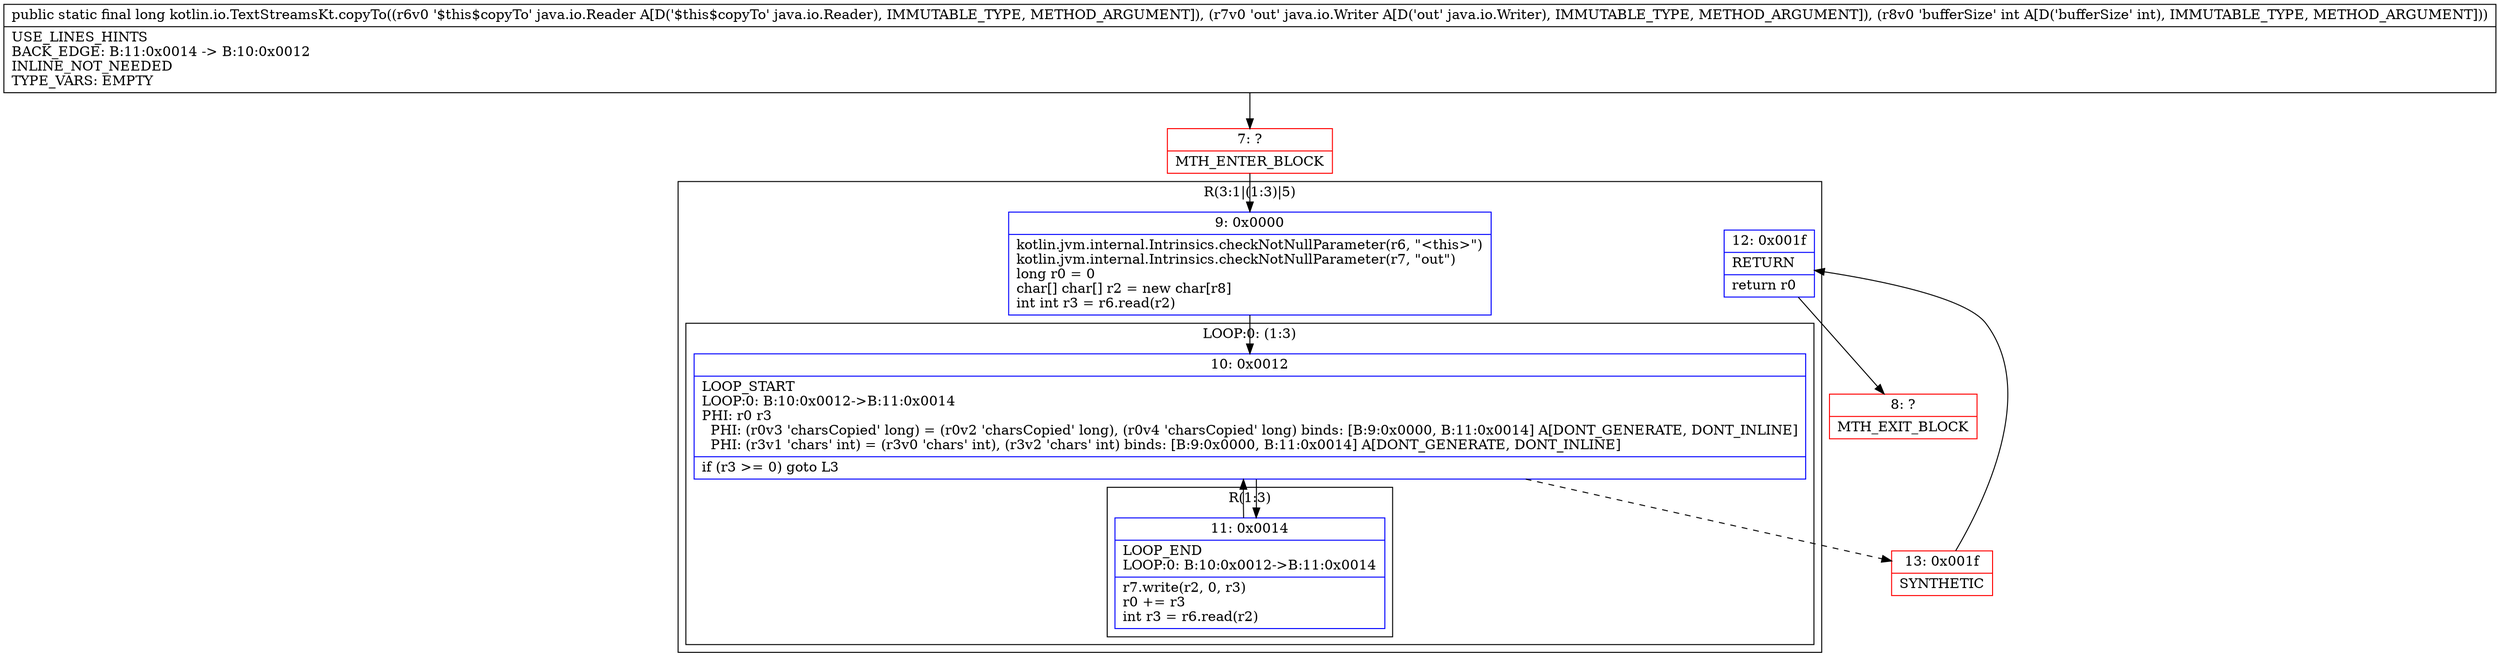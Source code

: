 digraph "CFG forkotlin.io.TextStreamsKt.copyTo(Ljava\/io\/Reader;Ljava\/io\/Writer;I)J" {
subgraph cluster_Region_61957260 {
label = "R(3:1|(1:3)|5)";
node [shape=record,color=blue];
Node_9 [shape=record,label="{9\:\ 0x0000|kotlin.jvm.internal.Intrinsics.checkNotNullParameter(r6, \"\<this\>\")\lkotlin.jvm.internal.Intrinsics.checkNotNullParameter(r7, \"out\")\llong r0 = 0\lchar[] char[] r2 = new char[r8]\lint int r3 = r6.read(r2)\l}"];
subgraph cluster_LoopRegion_1304744869 {
label = "LOOP:0: (1:3)";
node [shape=record,color=blue];
Node_10 [shape=record,label="{10\:\ 0x0012|LOOP_START\lLOOP:0: B:10:0x0012\-\>B:11:0x0014\lPHI: r0 r3 \l  PHI: (r0v3 'charsCopied' long) = (r0v2 'charsCopied' long), (r0v4 'charsCopied' long) binds: [B:9:0x0000, B:11:0x0014] A[DONT_GENERATE, DONT_INLINE]\l  PHI: (r3v1 'chars' int) = (r3v0 'chars' int), (r3v2 'chars' int) binds: [B:9:0x0000, B:11:0x0014] A[DONT_GENERATE, DONT_INLINE]\l|if (r3 \>= 0) goto L3\l}"];
subgraph cluster_Region_267424612 {
label = "R(1:3)";
node [shape=record,color=blue];
Node_11 [shape=record,label="{11\:\ 0x0014|LOOP_END\lLOOP:0: B:10:0x0012\-\>B:11:0x0014\l|r7.write(r2, 0, r3)\lr0 += r3\lint r3 = r6.read(r2)\l}"];
}
}
Node_12 [shape=record,label="{12\:\ 0x001f|RETURN\l|return r0\l}"];
}
Node_7 [shape=record,color=red,label="{7\:\ ?|MTH_ENTER_BLOCK\l}"];
Node_13 [shape=record,color=red,label="{13\:\ 0x001f|SYNTHETIC\l}"];
Node_8 [shape=record,color=red,label="{8\:\ ?|MTH_EXIT_BLOCK\l}"];
MethodNode[shape=record,label="{public static final long kotlin.io.TextStreamsKt.copyTo((r6v0 '$this$copyTo' java.io.Reader A[D('$this$copyTo' java.io.Reader), IMMUTABLE_TYPE, METHOD_ARGUMENT]), (r7v0 'out' java.io.Writer A[D('out' java.io.Writer), IMMUTABLE_TYPE, METHOD_ARGUMENT]), (r8v0 'bufferSize' int A[D('bufferSize' int), IMMUTABLE_TYPE, METHOD_ARGUMENT]))  | USE_LINES_HINTS\lBACK_EDGE: B:11:0x0014 \-\> B:10:0x0012\lINLINE_NOT_NEEDED\lTYPE_VARS: EMPTY\l}"];
MethodNode -> Node_7;Node_9 -> Node_10;
Node_10 -> Node_11;
Node_10 -> Node_13[style=dashed];
Node_11 -> Node_10;
Node_12 -> Node_8;
Node_7 -> Node_9;
Node_13 -> Node_12;
}

